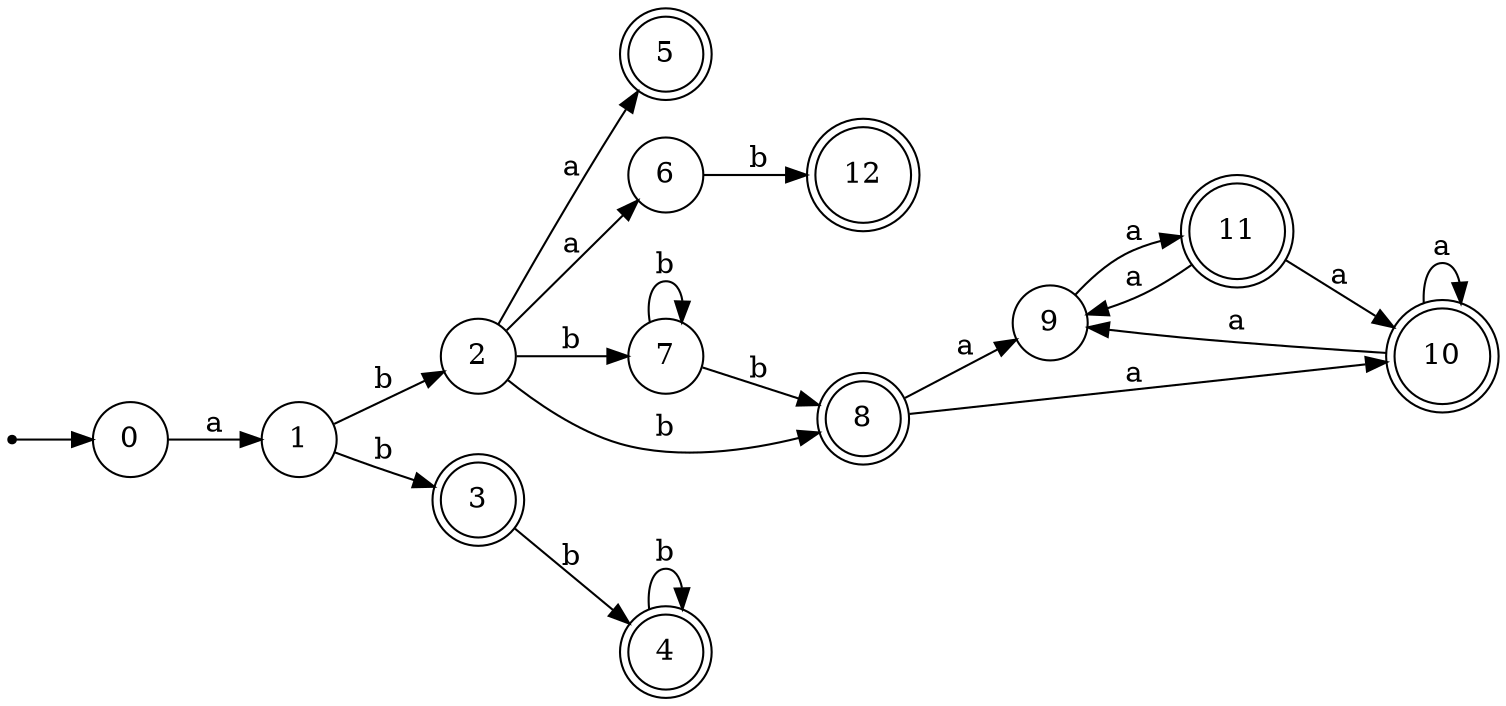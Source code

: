 digraph finite_state_machine {
rankdir=LR;
size="20,20";
node [shape = point]; "dummy0"
node [shape = circle]; "0";
"dummy0" -> "0";
node [shape = circle]; "1";
node [shape = circle]; "2";
node [shape = doublecircle]; "3";node [shape = doublecircle]; "4";node [shape = doublecircle]; "5";node [shape = circle]; "6";
node [shape = circle]; "7";
node [shape = doublecircle]; "8";node [shape = circle]; "9";
node [shape = doublecircle]; "10";node [shape = doublecircle]; "11";node [shape = doublecircle]; "12";"0" -> "1" [label = "a"];
 "1" -> "2" [label = "b"];
 "1" -> "3" [label = "b"];
 "3" -> "4" [label = "b"];
 "4" -> "4" [label = "b"];
 "2" -> "5" [label = "a"];
 "2" -> "6" [label = "a"];
 "2" -> "8" [label = "b"];
 "2" -> "7" [label = "b"];
 "8" -> "9" [label = "a"];
 "8" -> "10" [label = "a"];
 "10" -> "9" [label = "a"];
 "10" -> "10" [label = "a"];
 "9" -> "11" [label = "a"];
 "11" -> "9" [label = "a"];
 "11" -> "10" [label = "a"];
 "7" -> "8" [label = "b"];
 "7" -> "7" [label = "b"];
 "6" -> "12" [label = "b"];
 }

